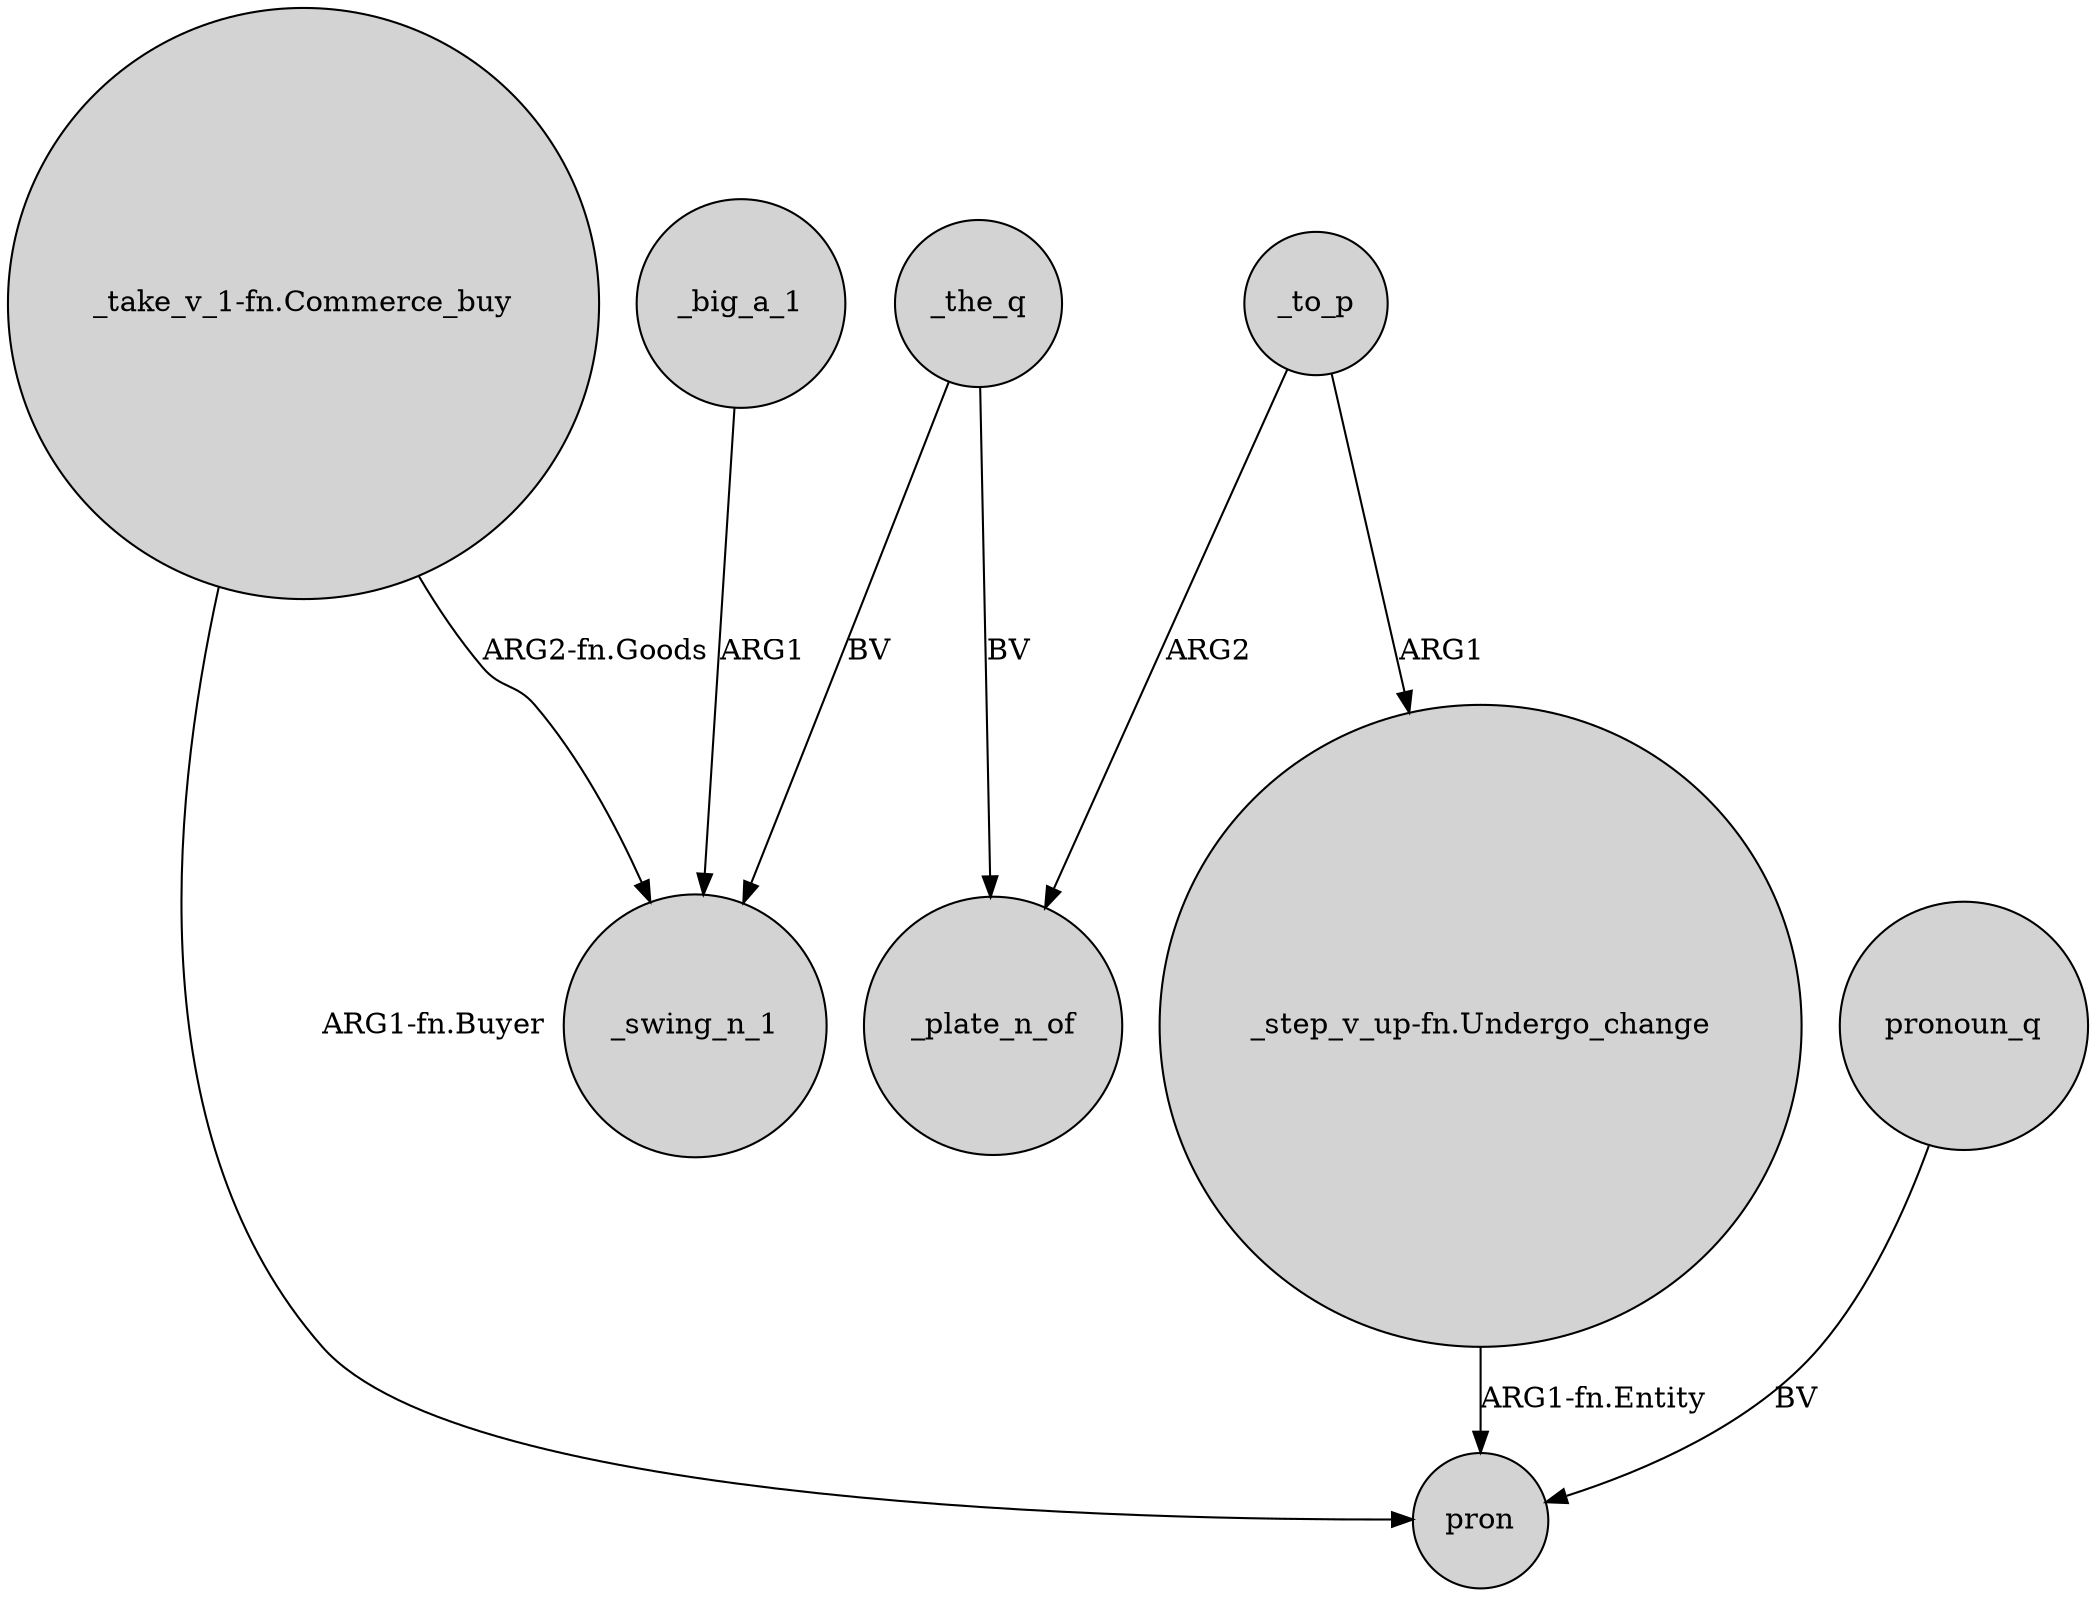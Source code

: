 digraph {
	node [shape=circle style=filled]
	"_step_v_up-fn.Undergo_change" -> pron [label="ARG1-fn.Entity"]
	_to_p -> "_step_v_up-fn.Undergo_change" [label=ARG1]
	_the_q -> _plate_n_of [label=BV]
	_big_a_1 -> _swing_n_1 [label=ARG1]
	"_take_v_1-fn.Commerce_buy" -> pron [label="ARG1-fn.Buyer"]
	_to_p -> _plate_n_of [label=ARG2]
	pronoun_q -> pron [label=BV]
	_the_q -> _swing_n_1 [label=BV]
	"_take_v_1-fn.Commerce_buy" -> _swing_n_1 [label="ARG2-fn.Goods"]
}
